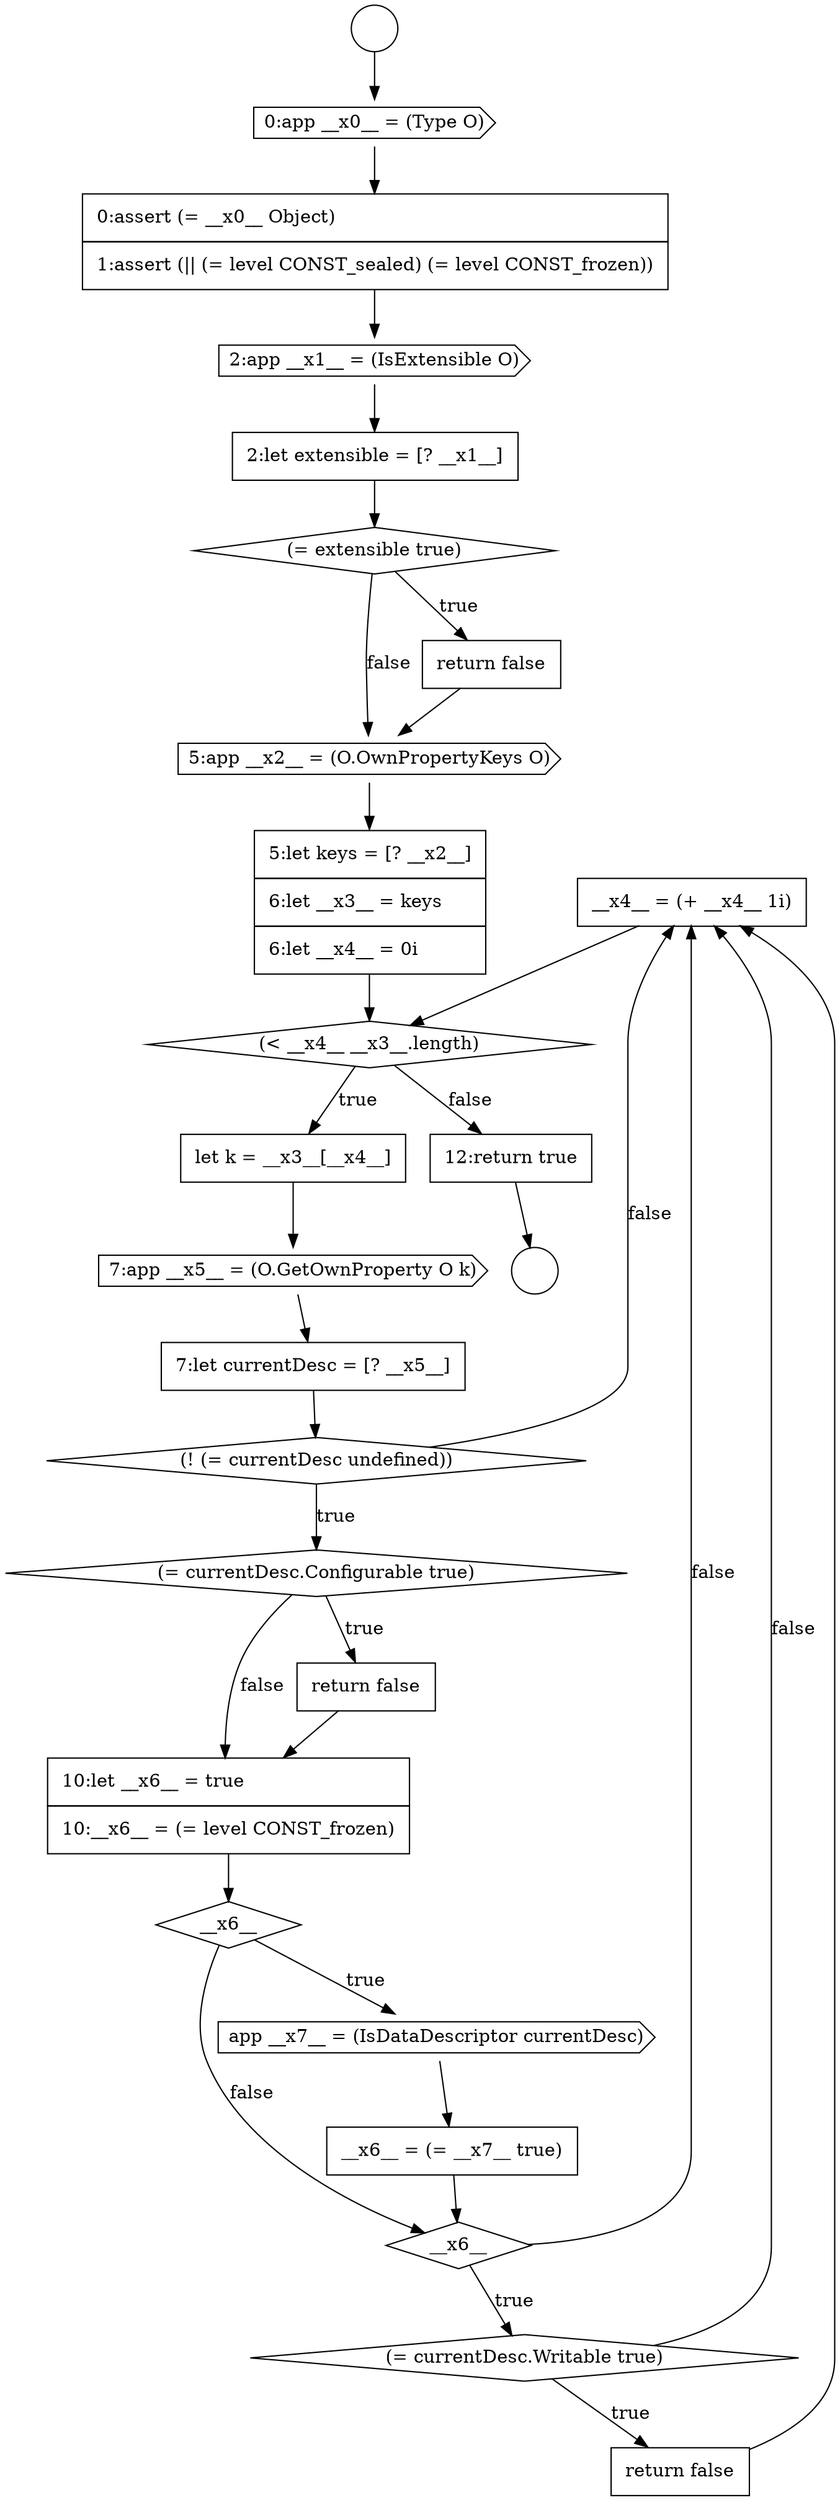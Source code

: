 digraph {
  node1237 [shape=none, margin=0, label=<<font color="black">
    <table border="0" cellborder="1" cellspacing="0" cellpadding="10">
      <tr><td align="left">__x4__ = (+ __x4__ 1i)</td></tr>
    </table>
  </font>> color="black" fillcolor="white" style=filled]
  node1228 [shape=diamond, label=<<font color="black">(= currentDesc.Configurable true)</font>> color="black" fillcolor="white" style=filled]
  node1232 [shape=cds, label=<<font color="black">app __x7__ = (IsDataDescriptor currentDesc)</font>> color="black" fillcolor="white" style=filled]
  node1215 [shape=cds, label=<<font color="black">0:app __x0__ = (Type O)</font>> color="black" fillcolor="white" style=filled]
  node1214 [shape=circle label=" " color="black" fillcolor="white" style=filled]
  node1231 [shape=diamond, label=<<font color="black">__x6__</font>> color="black" fillcolor="white" style=filled]
  node1219 [shape=diamond, label=<<font color="black">(= extensible true)</font>> color="black" fillcolor="white" style=filled]
  node1226 [shape=none, margin=0, label=<<font color="black">
    <table border="0" cellborder="1" cellspacing="0" cellpadding="10">
      <tr><td align="left">7:let currentDesc = [? __x5__]</td></tr>
    </table>
  </font>> color="black" fillcolor="white" style=filled]
  node1224 [shape=none, margin=0, label=<<font color="black">
    <table border="0" cellborder="1" cellspacing="0" cellpadding="10">
      <tr><td align="left">let k = __x3__[__x4__]</td></tr>
    </table>
  </font>> color="black" fillcolor="white" style=filled]
  node1213 [shape=circle label=" " color="black" fillcolor="white" style=filled]
  node1221 [shape=cds, label=<<font color="black">5:app __x2__ = (O.OwnPropertyKeys O)</font>> color="black" fillcolor="white" style=filled]
  node1216 [shape=none, margin=0, label=<<font color="black">
    <table border="0" cellborder="1" cellspacing="0" cellpadding="10">
      <tr><td align="left">0:assert (= __x0__ Object)</td></tr>
      <tr><td align="left">1:assert (|| (= level CONST_sealed) (= level CONST_frozen))</td></tr>
    </table>
  </font>> color="black" fillcolor="white" style=filled]
  node1229 [shape=none, margin=0, label=<<font color="black">
    <table border="0" cellborder="1" cellspacing="0" cellpadding="10">
      <tr><td align="left">return false</td></tr>
    </table>
  </font>> color="black" fillcolor="white" style=filled]
  node1236 [shape=none, margin=0, label=<<font color="black">
    <table border="0" cellborder="1" cellspacing="0" cellpadding="10">
      <tr><td align="left">return false</td></tr>
    </table>
  </font>> color="black" fillcolor="white" style=filled]
  node1233 [shape=none, margin=0, label=<<font color="black">
    <table border="0" cellborder="1" cellspacing="0" cellpadding="10">
      <tr><td align="left">__x6__ = (= __x7__ true)</td></tr>
    </table>
  </font>> color="black" fillcolor="white" style=filled]
  node1222 [shape=none, margin=0, label=<<font color="black">
    <table border="0" cellborder="1" cellspacing="0" cellpadding="10">
      <tr><td align="left">5:let keys = [? __x2__]</td></tr>
      <tr><td align="left">6:let __x3__ = keys</td></tr>
      <tr><td align="left">6:let __x4__ = 0i</td></tr>
    </table>
  </font>> color="black" fillcolor="white" style=filled]
  node1223 [shape=diamond, label=<<font color="black">(&lt; __x4__ __x3__.length)</font>> color="black" fillcolor="white" style=filled]
  node1217 [shape=cds, label=<<font color="black">2:app __x1__ = (IsExtensible O)</font>> color="black" fillcolor="white" style=filled]
  node1238 [shape=none, margin=0, label=<<font color="black">
    <table border="0" cellborder="1" cellspacing="0" cellpadding="10">
      <tr><td align="left">12:return true</td></tr>
    </table>
  </font>> color="black" fillcolor="white" style=filled]
  node1234 [shape=diamond, label=<<font color="black">__x6__</font>> color="black" fillcolor="white" style=filled]
  node1227 [shape=diamond, label=<<font color="black">(! (= currentDesc undefined))</font>> color="black" fillcolor="white" style=filled]
  node1225 [shape=cds, label=<<font color="black">7:app __x5__ = (O.GetOwnProperty O k)</font>> color="black" fillcolor="white" style=filled]
  node1230 [shape=none, margin=0, label=<<font color="black">
    <table border="0" cellborder="1" cellspacing="0" cellpadding="10">
      <tr><td align="left">10:let __x6__ = true</td></tr>
      <tr><td align="left">10:__x6__ = (= level CONST_frozen)</td></tr>
    </table>
  </font>> color="black" fillcolor="white" style=filled]
  node1235 [shape=diamond, label=<<font color="black">(= currentDesc.Writable true)</font>> color="black" fillcolor="white" style=filled]
  node1218 [shape=none, margin=0, label=<<font color="black">
    <table border="0" cellborder="1" cellspacing="0" cellpadding="10">
      <tr><td align="left">2:let extensible = [? __x1__]</td></tr>
    </table>
  </font>> color="black" fillcolor="white" style=filled]
  node1220 [shape=none, margin=0, label=<<font color="black">
    <table border="0" cellborder="1" cellspacing="0" cellpadding="10">
      <tr><td align="left">return false</td></tr>
    </table>
  </font>> color="black" fillcolor="white" style=filled]
  node1236 -> node1237 [ color="black"]
  node1225 -> node1226 [ color="black"]
  node1231 -> node1232 [label=<<font color="black">true</font>> color="black"]
  node1231 -> node1234 [label=<<font color="black">false</font>> color="black"]
  node1229 -> node1230 [ color="black"]
  node1227 -> node1228 [label=<<font color="black">true</font>> color="black"]
  node1227 -> node1237 [label=<<font color="black">false</font>> color="black"]
  node1237 -> node1223 [ color="black"]
  node1226 -> node1227 [ color="black"]
  node1235 -> node1236 [label=<<font color="black">true</font>> color="black"]
  node1235 -> node1237 [label=<<font color="black">false</font>> color="black"]
  node1224 -> node1225 [ color="black"]
  node1230 -> node1231 [ color="black"]
  node1223 -> node1224 [label=<<font color="black">true</font>> color="black"]
  node1223 -> node1238 [label=<<font color="black">false</font>> color="black"]
  node1233 -> node1234 [ color="black"]
  node1221 -> node1222 [ color="black"]
  node1228 -> node1229 [label=<<font color="black">true</font>> color="black"]
  node1228 -> node1230 [label=<<font color="black">false</font>> color="black"]
  node1238 -> node1214 [ color="black"]
  node1232 -> node1233 [ color="black"]
  node1215 -> node1216 [ color="black"]
  node1218 -> node1219 [ color="black"]
  node1216 -> node1217 [ color="black"]
  node1234 -> node1235 [label=<<font color="black">true</font>> color="black"]
  node1234 -> node1237 [label=<<font color="black">false</font>> color="black"]
  node1213 -> node1215 [ color="black"]
  node1219 -> node1220 [label=<<font color="black">true</font>> color="black"]
  node1219 -> node1221 [label=<<font color="black">false</font>> color="black"]
  node1220 -> node1221 [ color="black"]
  node1217 -> node1218 [ color="black"]
  node1222 -> node1223 [ color="black"]
}
